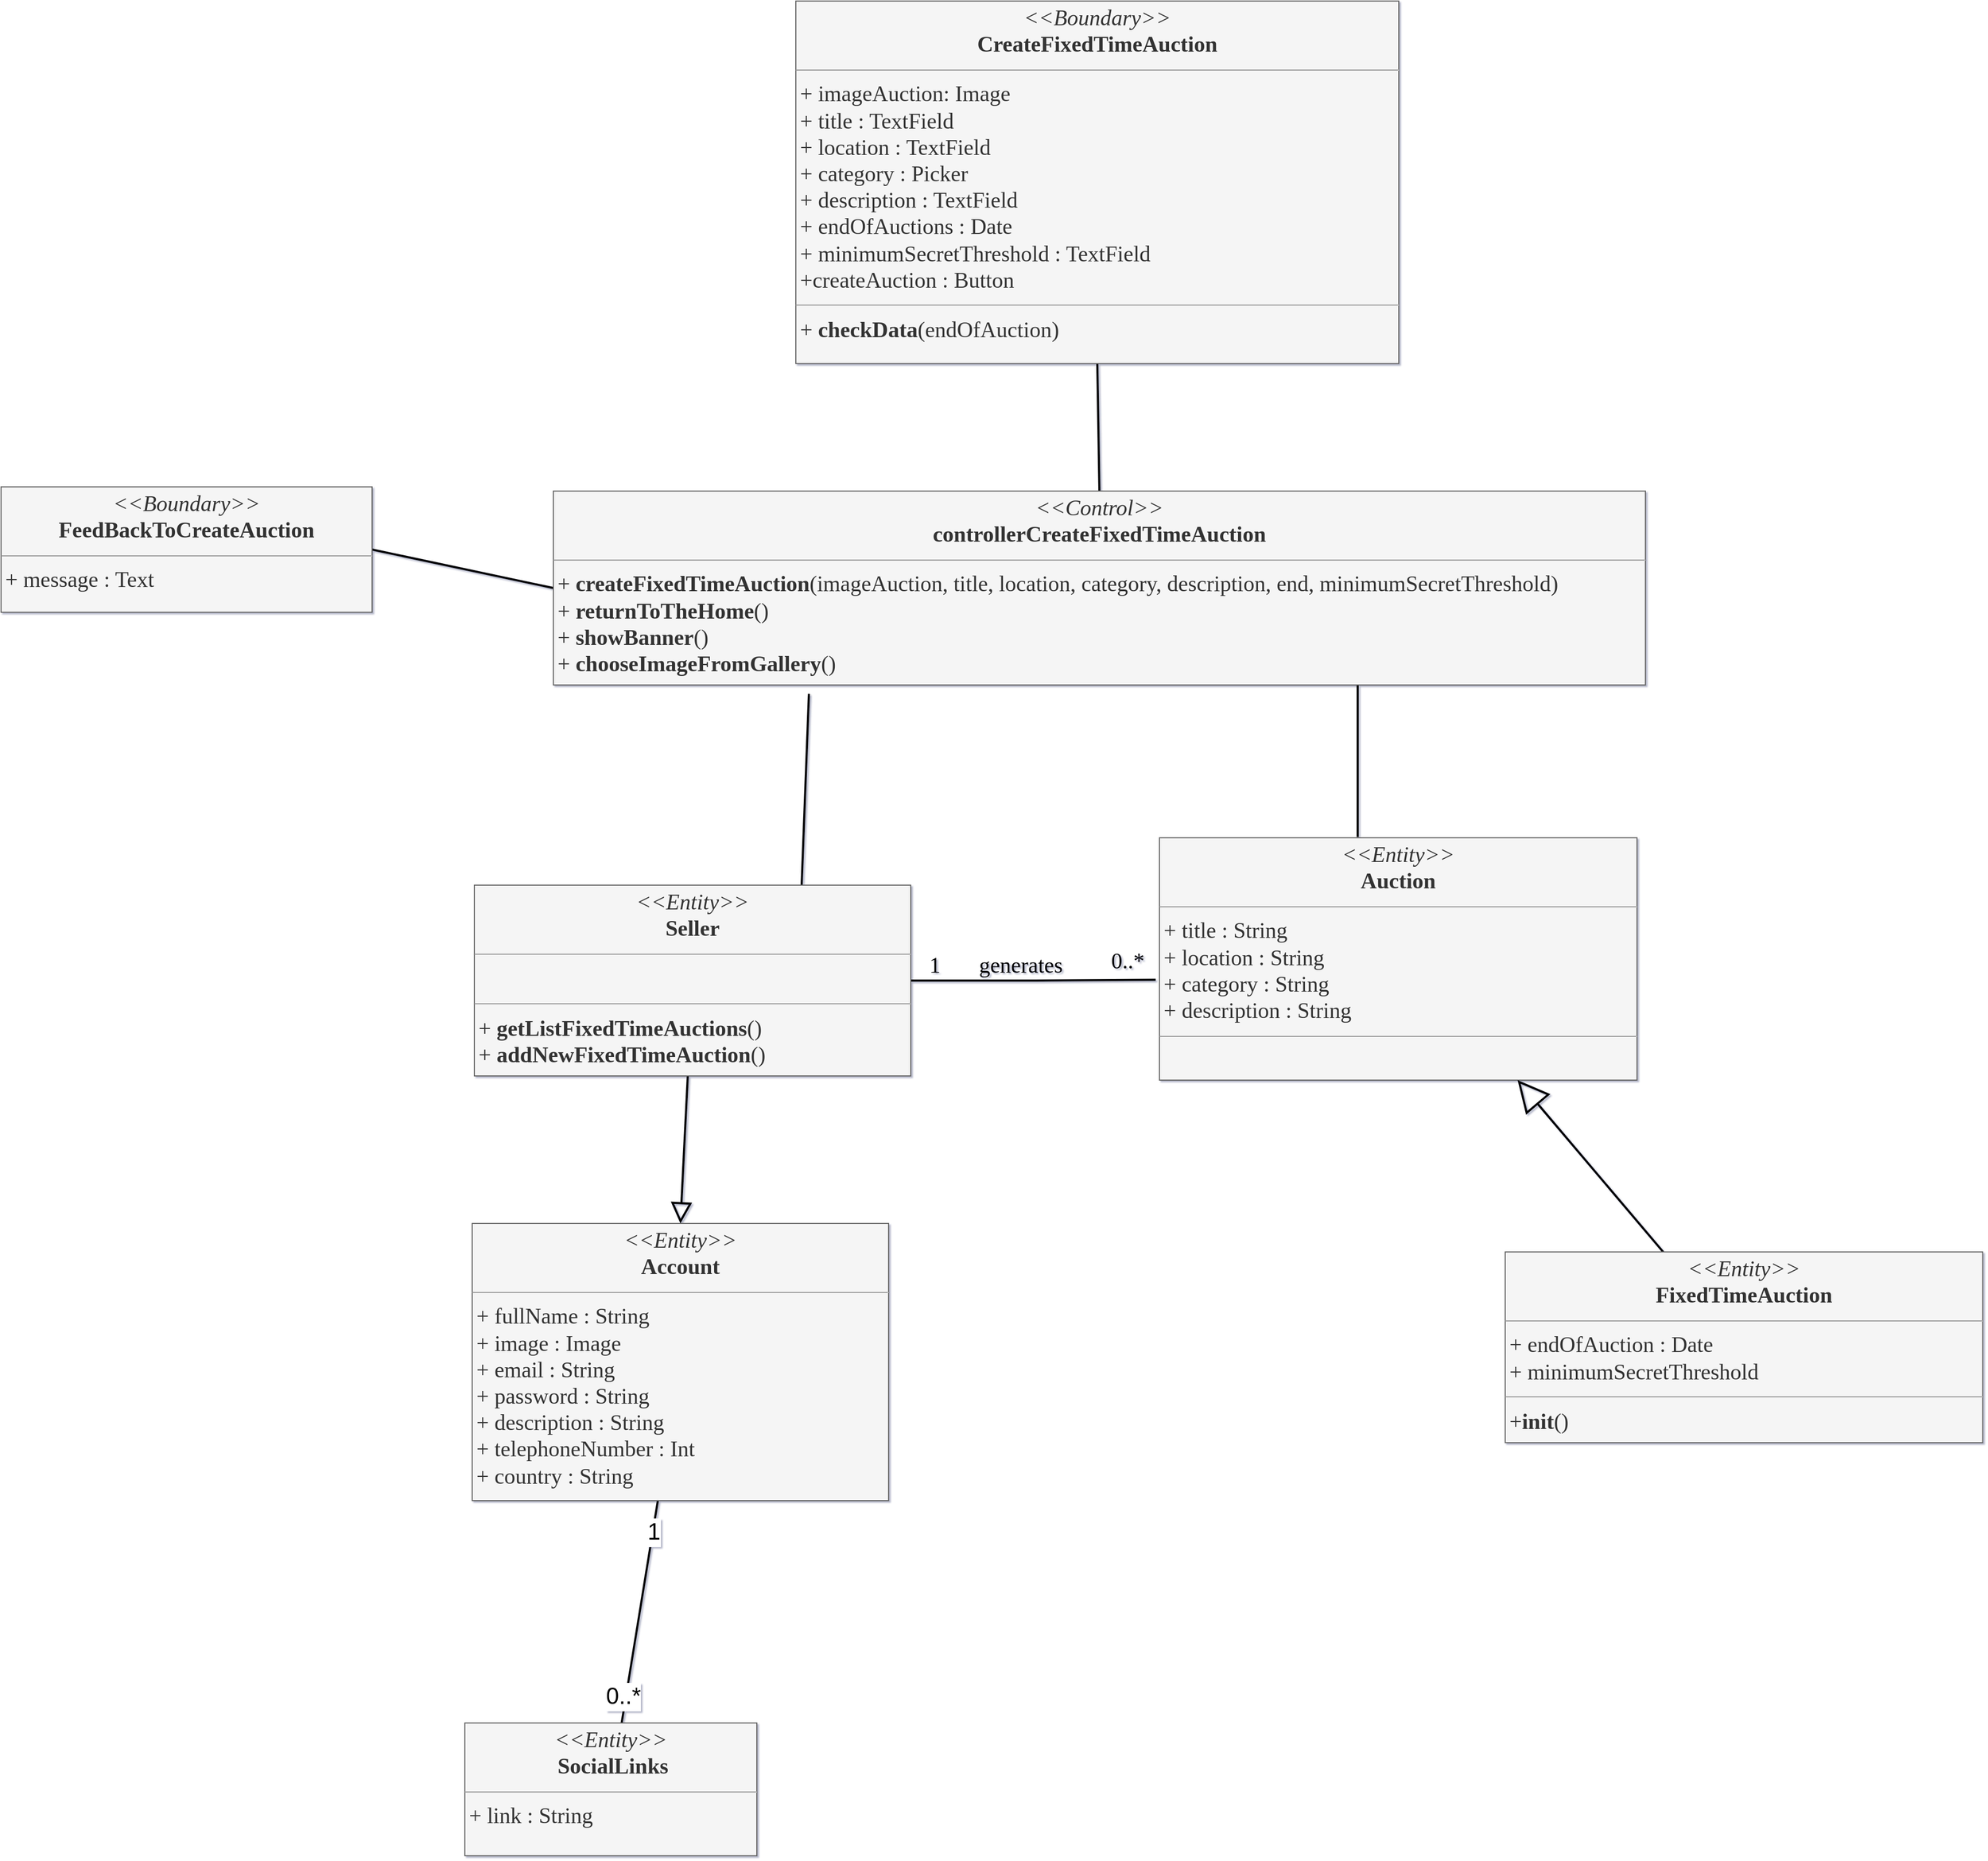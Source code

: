 <mxfile version="20.8.16" type="device"><diagram id="C5RBs43oDa-KdzZeNtuy" name="Page-1"><mxGraphModel dx="3211" dy="2451" grid="0" gridSize="10" guides="1" tooltips="1" connect="1" arrows="1" fold="1" page="0" pageScale="1" pageWidth="583" pageHeight="827" background="none" math="0" shadow="1"><root><mxCell id="WIyWlLk6GJQsqaUBKTNV-0"/><mxCell id="WIyWlLk6GJQsqaUBKTNV-1" parent="WIyWlLk6GJQsqaUBKTNV-0"/><mxCell id="ZqT0fvsx_XccXwyz1klF-7" style="rounded=0;orthogonalLoop=1;jettySize=auto;html=1;entryX=0.5;entryY=1;entryDx=0;entryDy=0;fontSize=21;endArrow=none;endFill=0;targetPerimeterSpacing=6;strokeWidth=2;fontFamily=SF PRO;exitX=0.5;exitY=0;exitDx=0;exitDy=0;" parent="WIyWlLk6GJQsqaUBKTNV-1" source="sXj1U7TcHGfMpyn5g_uM-0" target="sXj1U7TcHGfMpyn5g_uM-2" edge="1"><mxGeometry relative="1" as="geometry"><mxPoint x="451" y="281" as="sourcePoint"/></mxGeometry></mxCell><mxCell id="ZqT0fvsx_XccXwyz1klF-8" style="rounded=0;orthogonalLoop=1;jettySize=auto;html=1;exitX=0;exitY=0.5;exitDx=0;exitDy=0;fontSize=21;endArrow=none;endFill=0;targetPerimeterSpacing=6;strokeWidth=2;fontFamily=SF PRO;entryX=1;entryY=0.5;entryDx=0;entryDy=0;" parent="WIyWlLk6GJQsqaUBKTNV-1" source="sXj1U7TcHGfMpyn5g_uM-0" target="sXj1U7TcHGfMpyn5g_uM-12" edge="1"><mxGeometry relative="1" as="geometry"><mxPoint x="60" y="385" as="targetPoint"/></mxGeometry></mxCell><mxCell id="ZqT0fvsx_XccXwyz1klF-9" style="rounded=0;orthogonalLoop=1;jettySize=auto;html=1;fontSize=21;endArrow=none;endFill=0;targetPerimeterSpacing=6;strokeWidth=2;fontFamily=SF PRO;entryX=0.75;entryY=0;entryDx=0;entryDy=0;exitX=0.234;exitY=1.046;exitDx=0;exitDy=0;exitPerimeter=0;" parent="WIyWlLk6GJQsqaUBKTNV-1" source="sXj1U7TcHGfMpyn5g_uM-0" target="sXj1U7TcHGfMpyn5g_uM-13" edge="1"><mxGeometry relative="1" as="geometry"><mxPoint x="463" y="544" as="targetPoint"/><mxPoint x="454" y="421" as="sourcePoint"/></mxGeometry></mxCell><mxCell id="ZqT0fvsx_XccXwyz1klF-10" style="rounded=0;orthogonalLoop=1;jettySize=auto;html=1;entryX=0.415;entryY=-0.003;entryDx=0;entryDy=0;entryPerimeter=0;fontSize=21;endArrow=none;endFill=0;targetPerimeterSpacing=6;strokeWidth=2;fontFamily=SF PRO;" parent="WIyWlLk6GJQsqaUBKTNV-1" target="sXj1U7TcHGfMpyn5g_uM-14" edge="1"><mxGeometry relative="1" as="geometry"><mxPoint x="976" y="412" as="sourcePoint"/></mxGeometry></mxCell><mxCell id="sXj1U7TcHGfMpyn5g_uM-0" value="&lt;p style=&quot;margin: 4px 0px 0px; text-align: center; font-size: 21px;&quot;&gt;&lt;font style=&quot;font-size: 21px;&quot;&gt;&lt;i style=&quot;&quot;&gt;&amp;lt;&amp;lt;Control&amp;gt;&amp;gt;&lt;/i&gt;&lt;br&gt;&lt;b style=&quot;&quot;&gt;controllerCreateFixedTimeAuction&lt;/b&gt;&lt;/font&gt;&lt;/p&gt;&lt;hr style=&quot;font-size: 21px;&quot; size=&quot;1&quot;&gt;&lt;p style=&quot;margin: 0px 0px 0px 4px; font-size: 21px;&quot;&gt;&lt;font style=&quot;font-size: 21px;&quot;&gt;+&amp;nbsp;&lt;b&gt;createFixedTimeAuction&lt;/b&gt;(imageAuction, title, location, category, description, end, minimumSecretThreshold)&amp;nbsp;&lt;/font&gt;&lt;/p&gt;&lt;p style=&quot;margin: 0px 0px 0px 4px; font-size: 21px;&quot;&gt;&lt;font style=&quot;font-size: 21px;&quot;&gt;+ &lt;b&gt;returnToTheHome&lt;/b&gt;()&lt;/font&gt;&lt;/p&gt;&lt;p style=&quot;margin: 0px 0px 0px 4px; font-size: 21px;&quot;&gt;&lt;font style=&quot;font-size: 21px;&quot;&gt;+ &lt;b&gt;showBanner&lt;/b&gt;()&lt;/font&gt;&lt;/p&gt;&lt;p style=&quot;margin: 0px 0px 0px 4px; font-size: 21px;&quot;&gt;&lt;font style=&quot;font-size: 21px;&quot;&gt;+ &lt;b&gt;chooseImageFromGallery&lt;/b&gt;()&lt;/font&gt;&lt;/p&gt;&lt;p style=&quot;margin: 0px 0px 0px 4px; font-size: 21px;&quot;&gt;&lt;br&gt;&lt;/p&gt;" style="verticalAlign=top;align=left;overflow=fill;fontSize=12;fontFamily=SF PRO;html=1;fillColor=#f5f5f5;fontColor=#333333;strokeColor=#666666;rounded=0;" parent="WIyWlLk6GJQsqaUBKTNV-1" vertex="1"><mxGeometry x="213" y="257" width="1036" height="184" as="geometry"/></mxCell><mxCell id="sXj1U7TcHGfMpyn5g_uM-2" value="&lt;p style=&quot;margin: 4px 0px 0px; text-align: center; font-size: 21px;&quot;&gt;&lt;font style=&quot;font-size: 21px;&quot;&gt;&lt;i style=&quot;&quot;&gt;&amp;lt;&amp;lt;Boundary&amp;gt;&amp;gt;&lt;/i&gt;&lt;br&gt;&lt;b style=&quot;&quot;&gt;CreateFixedTimeAuction&lt;/b&gt;&lt;/font&gt;&lt;/p&gt;&lt;hr style=&quot;font-size: 21px;&quot; size=&quot;1&quot;&gt;&lt;p style=&quot;margin: 0px 0px 0px 4px; font-size: 21px;&quot;&gt;&lt;font style=&quot;font-size: 21px;&quot;&gt;+ imageAuction: Image&lt;br&gt;+ title : TextField&lt;/font&gt;&lt;/p&gt;&lt;p style=&quot;margin: 0px 0px 0px 4px; font-size: 21px;&quot;&gt;&lt;font style=&quot;font-size: 21px;&quot;&gt;+ location : TextField&lt;/font&gt;&lt;/p&gt;&lt;p style=&quot;margin: 0px 0px 0px 4px; font-size: 21px;&quot;&gt;&lt;font style=&quot;font-size: 21px;&quot;&gt;+ category : Picker&lt;/font&gt;&lt;/p&gt;&lt;p style=&quot;margin: 0px 0px 0px 4px; font-size: 21px;&quot;&gt;&lt;font style=&quot;font-size: 21px;&quot;&gt;+ description : TextField&lt;/font&gt;&lt;/p&gt;&lt;p style=&quot;margin: 0px 0px 0px 4px; font-size: 21px;&quot;&gt;&lt;font style=&quot;font-size: 21px;&quot;&gt;+ endOfAuctions : Date&lt;/font&gt;&lt;/p&gt;&lt;p style=&quot;margin: 0px 0px 0px 4px; font-size: 21px;&quot;&gt;&lt;font style=&quot;font-size: 21px;&quot;&gt;+ minimumSecretThreshold&amp;nbsp;: TextField&lt;/font&gt;&lt;/p&gt;&lt;p style=&quot;margin: 0px 0px 0px 4px; font-size: 21px;&quot;&gt;&lt;font style=&quot;font-size: 21px;&quot;&gt;+createAuction : Button&lt;/font&gt;&lt;/p&gt;&lt;hr style=&quot;font-size: 21px;&quot; size=&quot;1&quot;&gt;&lt;p style=&quot;margin: 0px 0px 0px 4px; font-size: 21px;&quot;&gt;&lt;font style=&quot;font-size: 21px;&quot;&gt;+ &lt;b&gt;checkData&lt;/b&gt;(endOfAuction)&lt;/font&gt;&lt;/p&gt;" style="verticalAlign=top;align=left;overflow=fill;fontSize=12;fontFamily=SF PRO;html=1;fillColor=#f5f5f5;fontColor=#333333;strokeColor=#666666;rounded=0;" parent="WIyWlLk6GJQsqaUBKTNV-1" vertex="1"><mxGeometry x="443" y="-208" width="572" height="344" as="geometry"/></mxCell><mxCell id="sXj1U7TcHGfMpyn5g_uM-12" value="&lt;p style=&quot;margin: 4px 0px 0px; text-align: center; font-size: 21px;&quot;&gt;&lt;font style=&quot;font-size: 21px;&quot;&gt;&lt;i style=&quot;&quot;&gt;&amp;lt;&amp;lt;Boundary&amp;gt;&amp;gt;&lt;/i&gt;&lt;br&gt;&lt;b&gt;FeedBackToCreateAuction&lt;/b&gt;&lt;/font&gt;&lt;/p&gt;&lt;hr style=&quot;font-size: 21px;&quot; size=&quot;1&quot;&gt;&lt;p style=&quot;margin: 0px 0px 0px 4px; font-size: 21px;&quot;&gt;&lt;font style=&quot;font-size: 21px;&quot;&gt;+ message : Text&lt;/font&gt;&lt;/p&gt;&lt;p style=&quot;margin: 0px 0px 0px 4px; font-size: 21px;&quot;&gt;&lt;br&gt;&lt;/p&gt;" style="verticalAlign=top;align=left;overflow=fill;fontSize=12;fontFamily=SF PRO;html=1;fillColor=#f5f5f5;fontColor=#333333;strokeColor=#666666;rounded=0;" parent="WIyWlLk6GJQsqaUBKTNV-1" vertex="1"><mxGeometry x="-311" y="253" width="352" height="119" as="geometry"/></mxCell><mxCell id="ZqT0fvsx_XccXwyz1klF-0" style="edgeStyle=orthogonalEdgeStyle;rounded=0;orthogonalLoop=1;jettySize=auto;html=1;entryX=-0.008;entryY=0.586;entryDx=0;entryDy=0;entryPerimeter=0;endArrow=none;endFill=0;targetPerimeterSpacing=6;fontFamily=SF PRO;strokeWidth=2;" parent="WIyWlLk6GJQsqaUBKTNV-1" source="sXj1U7TcHGfMpyn5g_uM-13" target="sXj1U7TcHGfMpyn5g_uM-14" edge="1"><mxGeometry relative="1" as="geometry"/></mxCell><mxCell id="fsHpJ_wasfIZSIk9Tvx6-2" style="orthogonalLoop=1;jettySize=auto;html=1;entryX=0.5;entryY=0;entryDx=0;entryDy=0;endArrow=block;endFill=0;strokeWidth=2;endSize=15;" parent="WIyWlLk6GJQsqaUBKTNV-1" source="sXj1U7TcHGfMpyn5g_uM-13" target="fsHpJ_wasfIZSIk9Tvx6-0" edge="1"><mxGeometry relative="1" as="geometry"/></mxCell><mxCell id="sXj1U7TcHGfMpyn5g_uM-13" value="&lt;p style=&quot;margin: 4px 0px 0px; text-align: center; font-size: 21px;&quot;&gt;&lt;font style=&quot;font-size: 21px;&quot;&gt;&lt;i style=&quot;&quot;&gt;&amp;lt;&amp;lt;Entity&amp;gt;&amp;gt;&lt;/i&gt;&lt;br&gt;&lt;b style=&quot;&quot;&gt;Seller&lt;/b&gt;&lt;/font&gt;&lt;/p&gt;&lt;hr style=&quot;font-size: 21px;&quot; size=&quot;1&quot;&gt;&lt;p style=&quot;margin: 0px 0px 0px 4px; font-size: 21px;&quot;&gt;&lt;br&gt;&lt;/p&gt;&lt;hr style=&quot;font-size: 21px;&quot; size=&quot;1&quot;&gt;&lt;p style=&quot;margin: 0px 0px 0px 4px; font-size: 21px;&quot;&gt;&lt;font style=&quot;font-size: 21px;&quot;&gt;+ &lt;b&gt;getListFixedTimeAuctions&lt;/b&gt;()&lt;/font&gt;&lt;/p&gt;&lt;p style=&quot;margin: 0px 0px 0px 4px; font-size: 21px;&quot;&gt;&lt;font style=&quot;font-size: 21px;&quot;&gt;+ &lt;b&gt;addNewFixedTimeAuction&lt;/b&gt;()&lt;/font&gt;&lt;/p&gt;" style="verticalAlign=top;align=left;overflow=fill;fontSize=12;fontFamily=SF PRO;html=1;fillColor=#f5f5f5;fontColor=#333333;strokeColor=#666666;rounded=0;" parent="WIyWlLk6GJQsqaUBKTNV-1" vertex="1"><mxGeometry x="138" y="631" width="414" height="181" as="geometry"/></mxCell><mxCell id="sXj1U7TcHGfMpyn5g_uM-14" value="&lt;p style=&quot;margin: 4px 0px 0px; text-align: center; font-size: 21px;&quot;&gt;&lt;font style=&quot;font-size: 21px;&quot;&gt;&lt;i style=&quot;&quot;&gt;&amp;lt;&amp;lt;Entity&amp;gt;&amp;gt;&lt;/i&gt;&lt;br&gt;&lt;b&gt;Auction&lt;/b&gt;&lt;/font&gt;&lt;/p&gt;&lt;hr style=&quot;font-size: 21px;&quot; size=&quot;1&quot;&gt;&lt;p style=&quot;margin: 0px 0px 0px 4px; font-size: 21px;&quot;&gt;&lt;font style=&quot;font-size: 21px;&quot;&gt;+ title : String&lt;/font&gt;&lt;/p&gt;&lt;p style=&quot;margin: 0px 0px 0px 4px; font-size: 21px;&quot;&gt;&lt;font style=&quot;font-size: 21px;&quot;&gt;+ location : String&lt;/font&gt;&lt;/p&gt;&lt;p style=&quot;margin: 0px 0px 0px 4px; font-size: 21px;&quot;&gt;&lt;font style=&quot;font-size: 21px;&quot;&gt;+ category : String&lt;/font&gt;&lt;/p&gt;&lt;p style=&quot;margin: 0px 0px 0px 4px; font-size: 21px;&quot;&gt;&lt;font style=&quot;font-size: 21px;&quot;&gt;+ description : String&lt;/font&gt;&lt;/p&gt;&lt;hr style=&quot;font-size: 21px;&quot; size=&quot;1&quot;&gt;&lt;p style=&quot;margin: 0px 0px 0px 4px; font-size: 21px;&quot;&gt;&lt;br&gt;&lt;/p&gt;" style="verticalAlign=top;align=left;overflow=fill;fontSize=12;fontFamily=SF PRO;html=1;fillColor=#f5f5f5;fontColor=#333333;strokeColor=#666666;rounded=0;" parent="WIyWlLk6GJQsqaUBKTNV-1" vertex="1"><mxGeometry x="788" y="586" width="453" height="230" as="geometry"/></mxCell><mxCell id="ZqT0fvsx_XccXwyz1klF-1" value="&lt;font style=&quot;font-size: 21px;&quot;&gt;1&lt;/font&gt;" style="text;html=1;strokeColor=none;fillColor=none;align=center;verticalAlign=middle;whiteSpace=wrap;rounded=0;fontFamily=SF PRO;" parent="WIyWlLk6GJQsqaUBKTNV-1" vertex="1"><mxGeometry x="545" y="692" width="60" height="30" as="geometry"/></mxCell><mxCell id="ZqT0fvsx_XccXwyz1klF-2" value="&lt;font style=&quot;font-size: 21px;&quot;&gt;0..*&lt;/font&gt;" style="text;html=1;strokeColor=none;fillColor=none;align=center;verticalAlign=middle;whiteSpace=wrap;rounded=0;fontFamily=SF PRO;" parent="WIyWlLk6GJQsqaUBKTNV-1" vertex="1"><mxGeometry x="728" y="688" width="60" height="30" as="geometry"/></mxCell><mxCell id="ZqT0fvsx_XccXwyz1klF-3" value="&lt;font style=&quot;font-size: 21px;&quot;&gt;generates&lt;/font&gt;" style="text;html=1;strokeColor=none;fillColor=none;align=center;verticalAlign=middle;whiteSpace=wrap;rounded=0;fontFamily=SF PRO;" parent="WIyWlLk6GJQsqaUBKTNV-1" vertex="1"><mxGeometry x="630" y="696" width="53" height="22" as="geometry"/></mxCell><mxCell id="VhGBO7HfKYmP7FwsKczz-3" style="rounded=0;orthogonalLoop=1;jettySize=auto;html=1;strokeWidth=2;endArrow=none;endFill=0;" parent="WIyWlLk6GJQsqaUBKTNV-1" source="fsHpJ_wasfIZSIk9Tvx6-0" target="VhGBO7HfKYmP7FwsKczz-2" edge="1"><mxGeometry relative="1" as="geometry"/></mxCell><mxCell id="VhGBO7HfKYmP7FwsKczz-5" value="1" style="edgeLabel;html=1;align=center;verticalAlign=middle;resizable=0;points=[];fontSize=22;" parent="VhGBO7HfKYmP7FwsKczz-3" vertex="1" connectable="0"><mxGeometry x="-0.718" relative="1" as="geometry"><mxPoint as="offset"/></mxGeometry></mxCell><mxCell id="VhGBO7HfKYmP7FwsKczz-6" value="0..*" style="edgeLabel;html=1;align=center;verticalAlign=middle;resizable=0;points=[];fontSize=22;" parent="VhGBO7HfKYmP7FwsKczz-3" vertex="1" connectable="0"><mxGeometry x="0.769" y="-3" relative="1" as="geometry"><mxPoint as="offset"/></mxGeometry></mxCell><mxCell id="fsHpJ_wasfIZSIk9Tvx6-0" value="&lt;p style=&quot;margin: 4px 0px 0px; text-align: center; font-size: 21px;&quot;&gt;&lt;font style=&quot;font-size: 21px;&quot;&gt;&lt;i style=&quot;&quot;&gt;&amp;lt;&amp;lt;Entity&amp;gt;&amp;gt;&lt;/i&gt;&lt;br&gt;&lt;b&gt;Account&lt;/b&gt;&lt;/font&gt;&lt;/p&gt;&lt;hr style=&quot;font-size: 21px;&quot; size=&quot;1&quot;&gt;&lt;p style=&quot;margin: 0px 0px 0px 4px; font-size: 21px;&quot;&gt;&lt;font style=&quot;font-size: 21px;&quot;&gt;+ fullName : String&lt;br&gt;&lt;/font&gt;&lt;/p&gt;&lt;p style=&quot;margin: 0px 0px 0px 4px; font-size: 21px;&quot;&gt;&lt;font style=&quot;font-size: 21px;&quot;&gt;+ image : Image&lt;/font&gt;&lt;/p&gt;&lt;p style=&quot;margin: 0px 0px 0px 4px; font-size: 21px;&quot;&gt;&lt;font style=&quot;font-size: 21px;&quot;&gt;+ email : String&lt;/font&gt;&lt;/p&gt;&lt;p style=&quot;margin: 0px 0px 0px 4px; font-size: 21px;&quot;&gt;&lt;font style=&quot;font-size: 21px;&quot;&gt;+ password : String&lt;/font&gt;&lt;/p&gt;&lt;p style=&quot;margin: 0px 0px 0px 4px; font-size: 21px;&quot;&gt;&lt;font style=&quot;font-size: 21px;&quot;&gt;+ description : String&lt;/font&gt;&lt;/p&gt;&lt;p style=&quot;margin: 0px 0px 0px 4px; font-size: 21px;&quot;&gt;&lt;font style=&quot;font-size: 21px;&quot;&gt;+ telephoneNumber : Int&lt;/font&gt;&lt;/p&gt;&lt;p style=&quot;margin: 0px 0px 0px 4px; font-size: 21px;&quot;&gt;&lt;font style=&quot;font-size: 21px;&quot;&gt;+ country : String&lt;/font&gt;&lt;/p&gt;&lt;p style=&quot;margin: 0px 0px 0px 4px; font-size: 21px;&quot;&gt;&lt;/p&gt;&lt;p style=&quot;margin: 0px 0px 0px 4px; font-size: 21px;&quot;&gt;&lt;br&gt;&lt;/p&gt;" style="verticalAlign=top;align=left;overflow=fill;fontSize=12;fontFamily=SF PRO;html=1;fillColor=#f5f5f5;fontColor=#333333;strokeColor=#666666;rounded=0;" parent="WIyWlLk6GJQsqaUBKTNV-1" vertex="1"><mxGeometry x="136" y="952" width="395" height="263" as="geometry"/></mxCell><mxCell id="ZKJIVAKNBJIRSWIadGyV-1" style="rounded=0;orthogonalLoop=1;jettySize=auto;html=1;entryX=0.75;entryY=1;entryDx=0;entryDy=0;endArrow=block;endFill=0;startSize=6;endSize=25;strokeWidth=2;" parent="WIyWlLk6GJQsqaUBKTNV-1" source="ZKJIVAKNBJIRSWIadGyV-0" target="sXj1U7TcHGfMpyn5g_uM-14" edge="1"><mxGeometry relative="1" as="geometry"/></mxCell><mxCell id="ZKJIVAKNBJIRSWIadGyV-0" value="&lt;p style=&quot;margin: 4px 0px 0px; text-align: center; font-size: 21px;&quot;&gt;&lt;font style=&quot;font-size: 21px;&quot;&gt;&lt;i style=&quot;&quot;&gt;&amp;lt;&amp;lt;Entity&amp;gt;&amp;gt;&lt;/i&gt;&lt;br&gt;&lt;b&gt;FixedTimeAuction&lt;/b&gt;&lt;/font&gt;&lt;/p&gt;&lt;hr style=&quot;font-size: 21px;&quot; size=&quot;1&quot;&gt;&lt;p style=&quot;margin: 0px 0px 0px 4px; font-size: 21px;&quot;&gt;&lt;span style=&quot;background-color: initial;&quot;&gt;+ endOfAuction : Date&lt;/span&gt;&lt;br&gt;&lt;/p&gt;&lt;p style=&quot;margin: 0px 0px 0px 4px; font-size: 21px;&quot;&gt;&lt;font style=&quot;font-size: 21px;&quot;&gt;+ minimumSecretThreshold&lt;/font&gt;&lt;/p&gt;&lt;hr style=&quot;font-size: 21px;&quot; size=&quot;1&quot;&gt;&lt;p style=&quot;margin: 0px 0px 0px 4px; font-size: 21px;&quot;&gt;+&lt;b&gt;init&lt;/b&gt;()&lt;/p&gt;" style="verticalAlign=top;align=left;overflow=fill;fontSize=12;fontFamily=SF PRO;html=1;fillColor=#f5f5f5;fontColor=#333333;strokeColor=#666666;rounded=0;" parent="WIyWlLk6GJQsqaUBKTNV-1" vertex="1"><mxGeometry x="1116" y="979" width="453" height="181" as="geometry"/></mxCell><mxCell id="VhGBO7HfKYmP7FwsKczz-2" value="&lt;p style=&quot;margin: 4px 0px 0px; text-align: center; font-size: 21px;&quot;&gt;&lt;font style=&quot;font-size: 21px;&quot;&gt;&lt;i style=&quot;&quot;&gt;&amp;lt;&amp;lt;Entity&amp;gt;&amp;gt;&lt;/i&gt;&lt;/font&gt;&lt;/p&gt;&lt;p style=&quot;margin: 0px 0px 0px 4px; font-size: 21px;&quot;&gt;&lt;span style=&quot;white-space: pre;&quot;&gt;&#9;&lt;/span&gt;&lt;span style=&quot;white-space: pre;&quot;&gt;&#9;&lt;/span&gt;&lt;b&gt;SocialLinks&lt;/b&gt;&lt;br&gt;&lt;/p&gt;&lt;hr style=&quot;font-size: 21px;&quot; size=&quot;1&quot;&gt;&lt;p style=&quot;margin: 0px 0px 0px 4px; font-size: 21px;&quot;&gt;+ link : String&amp;nbsp;&lt;/p&gt;" style="verticalAlign=top;align=left;overflow=fill;fontSize=12;fontFamily=SF PRO;html=1;fillColor=#f5f5f5;fontColor=#333333;strokeColor=#666666;rounded=0;" parent="WIyWlLk6GJQsqaUBKTNV-1" vertex="1"><mxGeometry x="129" y="1426" width="277" height="126" as="geometry"/></mxCell></root></mxGraphModel></diagram></mxfile>